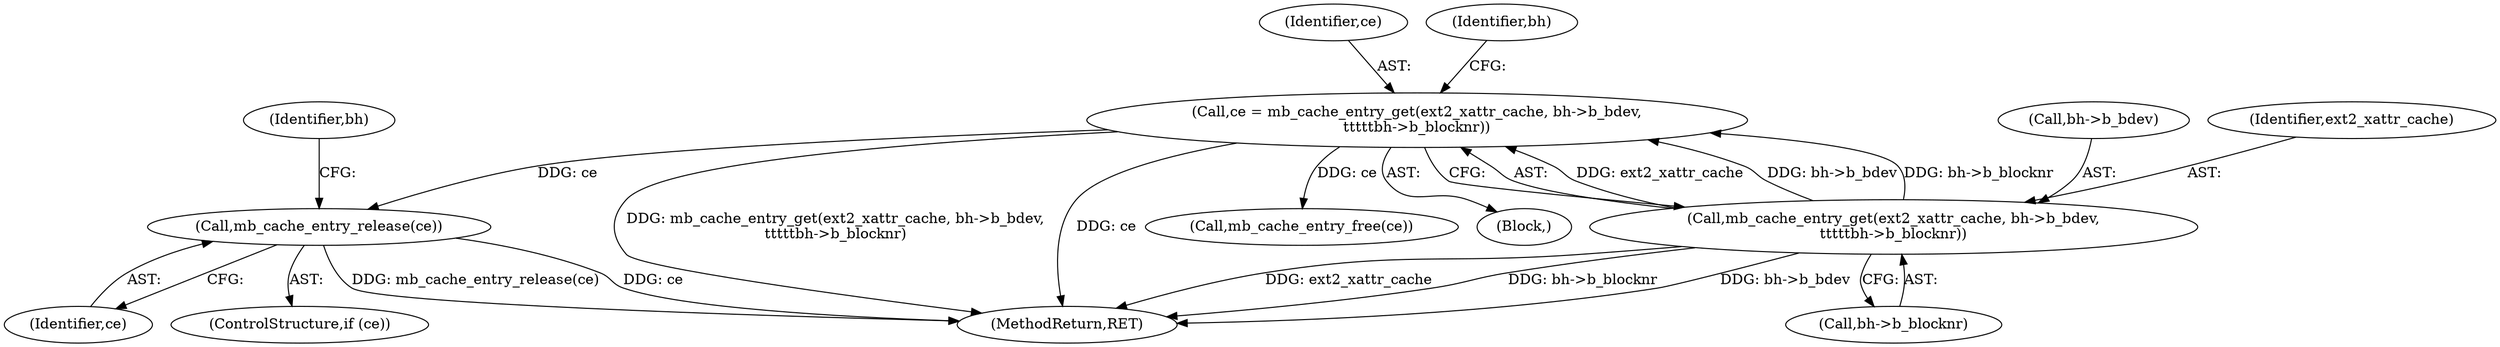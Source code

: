 digraph "0_linux_be0726d33cb8f411945884664924bed3cb8c70ee_10@pointer" {
"1000572" [label="(Call,mb_cache_entry_release(ce))"];
"1000540" [label="(Call,ce = mb_cache_entry_get(ext2_xattr_cache, bh->b_bdev,\n\t\t\t\t\tbh->b_blocknr))"];
"1000542" [label="(Call,mb_cache_entry_get(ext2_xattr_cache, bh->b_bdev,\n\t\t\t\t\tbh->b_blocknr))"];
"1000565" [label="(Call,mb_cache_entry_free(ce))"];
"1000575" [label="(Identifier,bh)"];
"1000542" [label="(Call,mb_cache_entry_get(ext2_xattr_cache, bh->b_bdev,\n\t\t\t\t\tbh->b_blocknr))"];
"1000540" [label="(Call,ce = mb_cache_entry_get(ext2_xattr_cache, bh->b_bdev,\n\t\t\t\t\tbh->b_blocknr))"];
"1000570" [label="(ControlStructure,if (ce))"];
"1000547" [label="(Call,bh->b_blocknr)"];
"1000573" [label="(Identifier,ce)"];
"1000572" [label="(Call,mb_cache_entry_release(ce))"];
"1000541" [label="(Identifier,ce)"];
"1001019" [label="(MethodReturn,RET)"];
"1000551" [label="(Identifier,bh)"];
"1000543" [label="(Identifier,ext2_xattr_cache)"];
"1000544" [label="(Call,bh->b_bdev)"];
"1000538" [label="(Block,)"];
"1000572" -> "1000570"  [label="AST: "];
"1000572" -> "1000573"  [label="CFG: "];
"1000573" -> "1000572"  [label="AST: "];
"1000575" -> "1000572"  [label="CFG: "];
"1000572" -> "1001019"  [label="DDG: mb_cache_entry_release(ce)"];
"1000572" -> "1001019"  [label="DDG: ce"];
"1000540" -> "1000572"  [label="DDG: ce"];
"1000540" -> "1000538"  [label="AST: "];
"1000540" -> "1000542"  [label="CFG: "];
"1000541" -> "1000540"  [label="AST: "];
"1000542" -> "1000540"  [label="AST: "];
"1000551" -> "1000540"  [label="CFG: "];
"1000540" -> "1001019"  [label="DDG: mb_cache_entry_get(ext2_xattr_cache, bh->b_bdev,\n\t\t\t\t\tbh->b_blocknr)"];
"1000540" -> "1001019"  [label="DDG: ce"];
"1000542" -> "1000540"  [label="DDG: ext2_xattr_cache"];
"1000542" -> "1000540"  [label="DDG: bh->b_bdev"];
"1000542" -> "1000540"  [label="DDG: bh->b_blocknr"];
"1000540" -> "1000565"  [label="DDG: ce"];
"1000542" -> "1000547"  [label="CFG: "];
"1000543" -> "1000542"  [label="AST: "];
"1000544" -> "1000542"  [label="AST: "];
"1000547" -> "1000542"  [label="AST: "];
"1000542" -> "1001019"  [label="DDG: ext2_xattr_cache"];
"1000542" -> "1001019"  [label="DDG: bh->b_blocknr"];
"1000542" -> "1001019"  [label="DDG: bh->b_bdev"];
}
